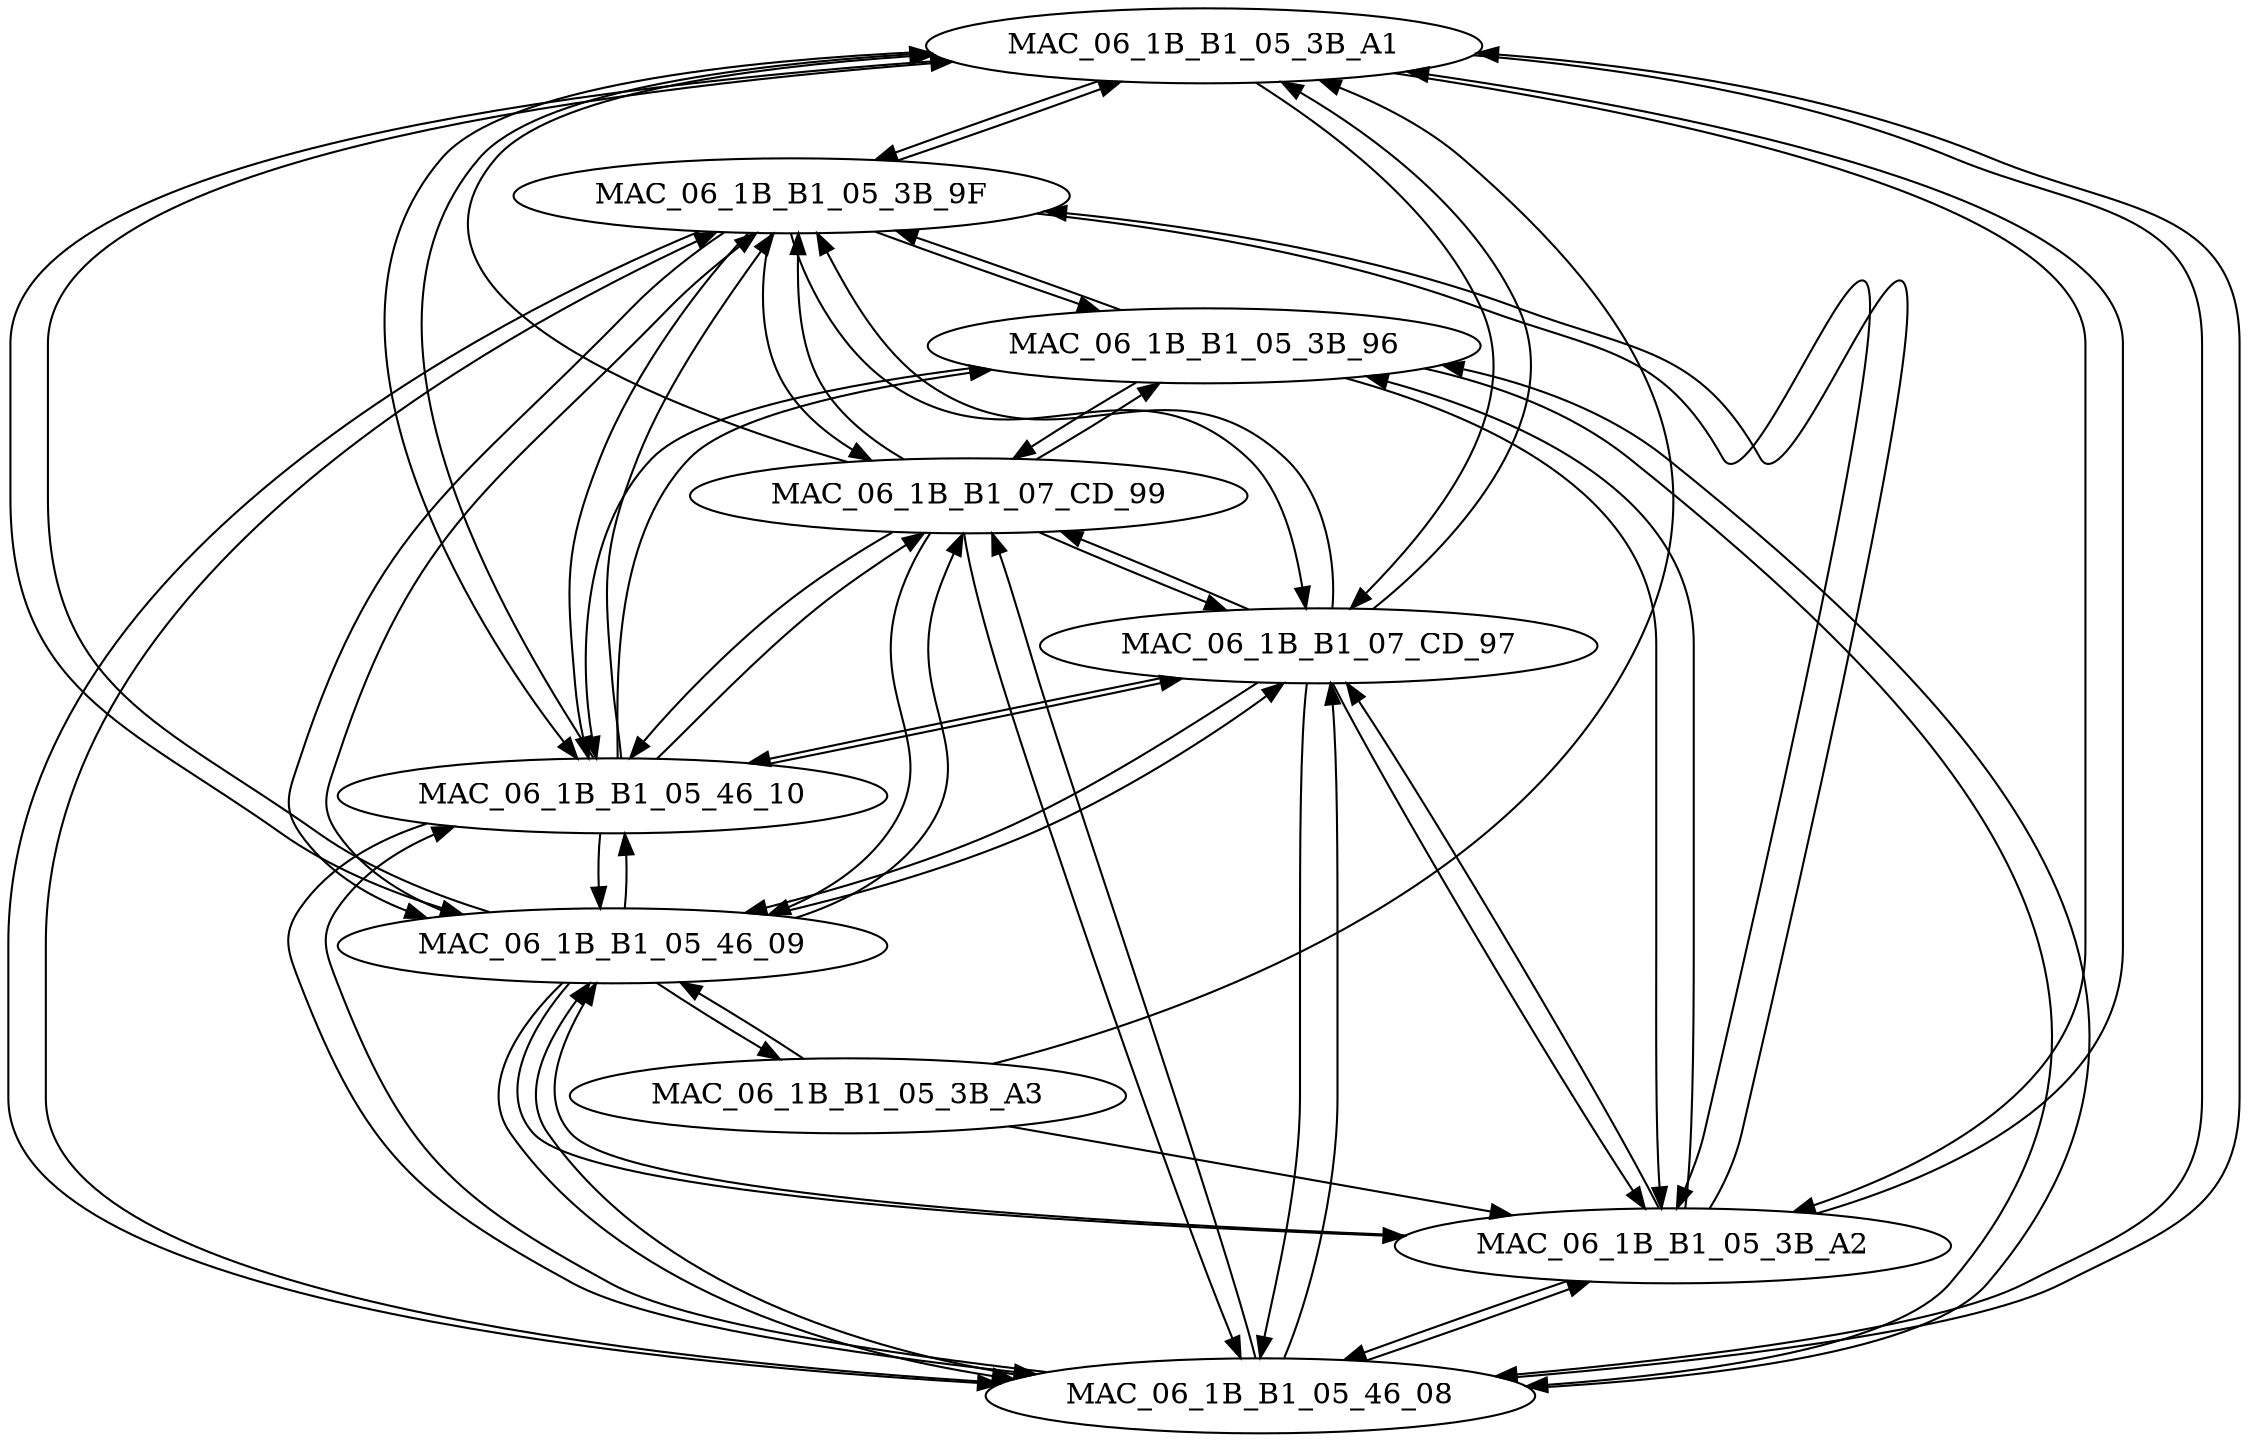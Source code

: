 digraph {
  MAC_06_1B_B1_05_3B_A1 -> MAC_06_1B_B1_05_3B_9F;
  MAC_06_1B_B1_05_3B_A1 -> MAC_06_1B_B1_05_3B_A2;
  MAC_06_1B_B1_05_3B_A1 -> MAC_06_1B_B1_05_46_08;
  MAC_06_1B_B1_05_3B_A1 -> MAC_06_1B_B1_05_46_09;
  MAC_06_1B_B1_05_3B_A1 -> MAC_06_1B_B1_05_46_10;
  MAC_06_1B_B1_05_3B_A1 -> MAC_06_1B_B1_07_CD_97;
  MAC_06_1B_B1_05_46_09 -> MAC_06_1B_B1_05_3B_9F;
  MAC_06_1B_B1_05_46_09 -> MAC_06_1B_B1_05_3B_A1;
  MAC_06_1B_B1_05_46_09 -> MAC_06_1B_B1_05_3B_A2;
  MAC_06_1B_B1_05_46_09 -> MAC_06_1B_B1_05_3B_A3;
  MAC_06_1B_B1_05_46_09 -> MAC_06_1B_B1_05_46_08;
  MAC_06_1B_B1_05_46_09 -> MAC_06_1B_B1_05_46_10;
  MAC_06_1B_B1_05_46_09 -> MAC_06_1B_B1_07_CD_97;
  MAC_06_1B_B1_05_46_09 -> MAC_06_1B_B1_07_CD_99;
  MAC_06_1B_B1_05_46_08 -> MAC_06_1B_B1_05_3B_96;
  MAC_06_1B_B1_05_46_08 -> MAC_06_1B_B1_05_3B_9F;
  MAC_06_1B_B1_05_46_08 -> MAC_06_1B_B1_05_3B_A1;
  MAC_06_1B_B1_05_46_08 -> MAC_06_1B_B1_05_3B_A2;
  MAC_06_1B_B1_05_46_08 -> MAC_06_1B_B1_05_46_09;
  MAC_06_1B_B1_05_46_08 -> MAC_06_1B_B1_05_46_10;
  MAC_06_1B_B1_05_46_08 -> MAC_06_1B_B1_07_CD_97;
  MAC_06_1B_B1_05_46_08 -> MAC_06_1B_B1_07_CD_99;
  MAC_06_1B_B1_05_46_10 -> MAC_06_1B_B1_05_3B_96;
  MAC_06_1B_B1_05_46_10 -> MAC_06_1B_B1_05_3B_9F;
  MAC_06_1B_B1_05_46_10 -> MAC_06_1B_B1_05_3B_A1;
  MAC_06_1B_B1_05_46_10 -> MAC_06_1B_B1_05_46_08;
  MAC_06_1B_B1_05_46_10 -> MAC_06_1B_B1_05_46_09;
  MAC_06_1B_B1_05_46_10 -> MAC_06_1B_B1_07_CD_97;
  MAC_06_1B_B1_05_46_10 -> MAC_06_1B_B1_07_CD_99;
  MAC_06_1B_B1_05_3B_9F -> MAC_06_1B_B1_05_3B_96;
  MAC_06_1B_B1_05_3B_9F -> MAC_06_1B_B1_05_3B_A1;
  MAC_06_1B_B1_05_3B_9F -> MAC_06_1B_B1_05_3B_A2;
  MAC_06_1B_B1_05_3B_9F -> MAC_06_1B_B1_05_46_08;
  MAC_06_1B_B1_05_3B_9F -> MAC_06_1B_B1_05_46_09;
  MAC_06_1B_B1_05_3B_9F -> MAC_06_1B_B1_05_46_10;
  MAC_06_1B_B1_05_3B_9F -> MAC_06_1B_B1_07_CD_97;
  MAC_06_1B_B1_05_3B_9F -> MAC_06_1B_B1_07_CD_99;
  MAC_06_1B_B1_05_3B_A2 -> MAC_06_1B_B1_05_3B_96;
  MAC_06_1B_B1_05_3B_A2 -> MAC_06_1B_B1_05_3B_9F;
  MAC_06_1B_B1_05_3B_A2 -> MAC_06_1B_B1_05_3B_A1;
  MAC_06_1B_B1_05_3B_A2 -> MAC_06_1B_B1_05_46_08;
  MAC_06_1B_B1_05_3B_A2 -> MAC_06_1B_B1_05_46_09;
  MAC_06_1B_B1_05_3B_A2 -> MAC_06_1B_B1_07_CD_97;
  MAC_06_1B_B1_05_3B_96 -> MAC_06_1B_B1_05_3B_9F;
  MAC_06_1B_B1_05_3B_96 -> MAC_06_1B_B1_05_3B_A2;
  MAC_06_1B_B1_05_3B_96 -> MAC_06_1B_B1_05_46_08;
  MAC_06_1B_B1_05_3B_96 -> MAC_06_1B_B1_05_46_10;
  MAC_06_1B_B1_05_3B_96 -> MAC_06_1B_B1_07_CD_99;
  MAC_06_1B_B1_07_CD_97 -> MAC_06_1B_B1_05_3B_9F;
  MAC_06_1B_B1_07_CD_97 -> MAC_06_1B_B1_05_3B_A1;
  MAC_06_1B_B1_07_CD_97 -> MAC_06_1B_B1_05_3B_A2;
  MAC_06_1B_B1_07_CD_97 -> MAC_06_1B_B1_05_46_08;
  MAC_06_1B_B1_07_CD_97 -> MAC_06_1B_B1_05_46_09;
  MAC_06_1B_B1_07_CD_97 -> MAC_06_1B_B1_05_46_10;
  MAC_06_1B_B1_07_CD_97 -> MAC_06_1B_B1_07_CD_99;
  MAC_06_1B_B1_05_3B_A3 -> MAC_06_1B_B1_05_3B_A1;
  MAC_06_1B_B1_05_3B_A3 -> MAC_06_1B_B1_05_3B_A2;
  MAC_06_1B_B1_05_3B_A3 -> MAC_06_1B_B1_05_46_09;
  MAC_06_1B_B1_07_CD_99 -> MAC_06_1B_B1_05_3B_96;
  MAC_06_1B_B1_07_CD_99 -> MAC_06_1B_B1_05_3B_9F;
  MAC_06_1B_B1_07_CD_99 -> MAC_06_1B_B1_05_3B_A1;
  MAC_06_1B_B1_07_CD_99 -> MAC_06_1B_B1_05_46_08;
  MAC_06_1B_B1_07_CD_99 -> MAC_06_1B_B1_05_46_09;
  MAC_06_1B_B1_07_CD_99 -> MAC_06_1B_B1_05_46_10;
  MAC_06_1B_B1_07_CD_99 -> MAC_06_1B_B1_07_CD_97;

}
